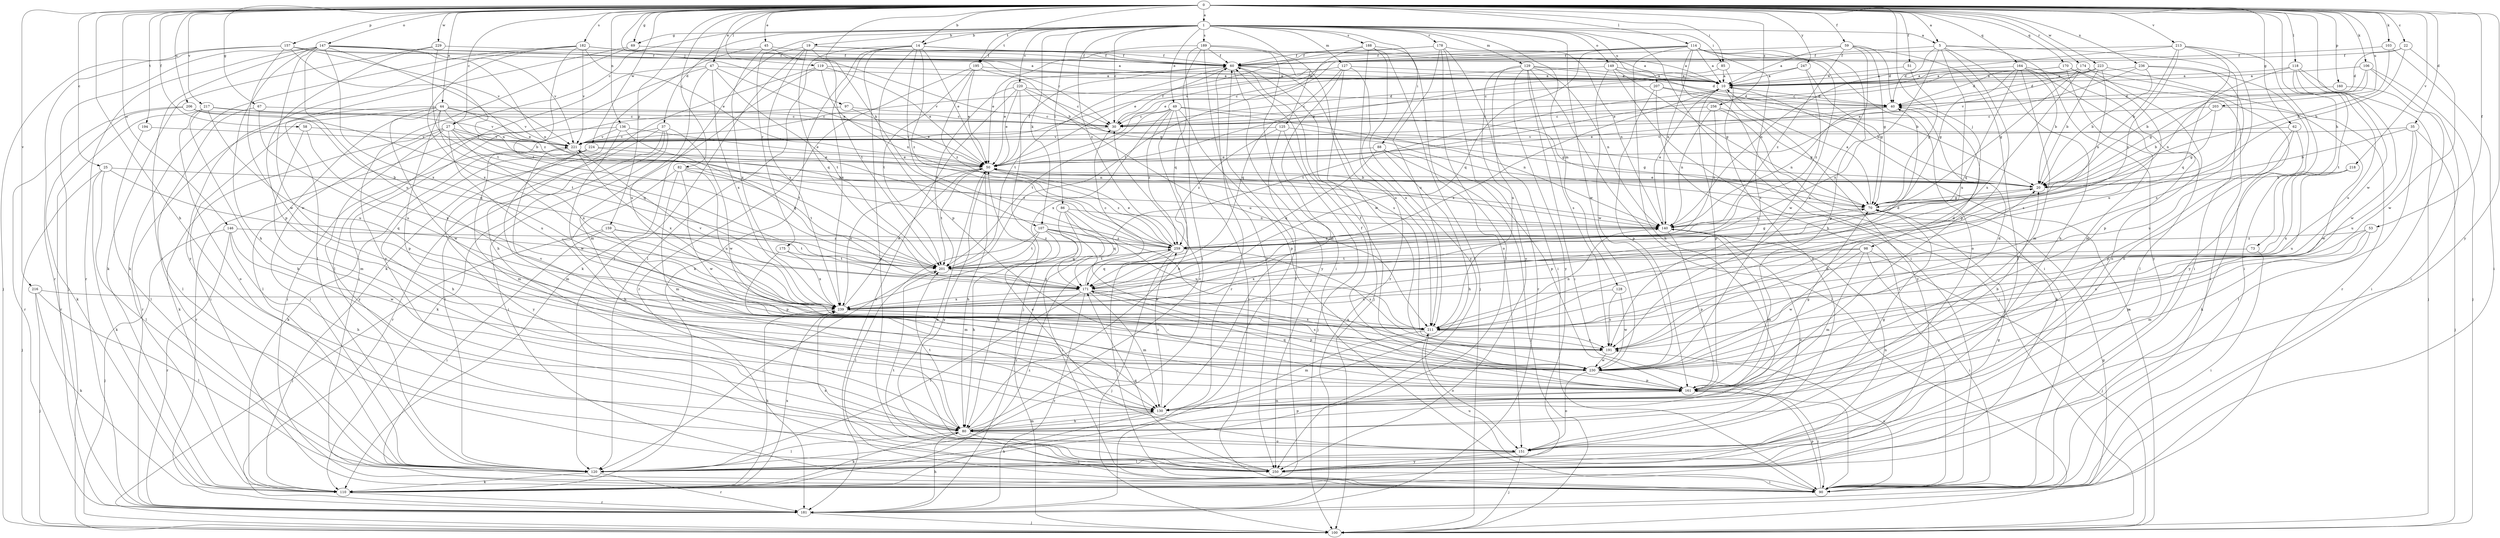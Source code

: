 strict digraph  {
0;
1;
5;
10;
14;
19;
20;
22;
25;
27;
30;
35;
37;
40;
44;
45;
47;
49;
50;
51;
53;
58;
59;
60;
62;
67;
69;
70;
73;
80;
82;
85;
86;
88;
90;
97;
98;
100;
103;
106;
107;
110;
114;
118;
119;
120;
125;
127;
128;
129;
130;
136;
140;
146;
147;
149;
151;
157;
159;
160;
161;
164;
170;
171;
174;
175;
178;
181;
182;
188;
189;
191;
194;
195;
201;
203;
206;
207;
211;
213;
216;
217;
218;
220;
221;
223;
224;
229;
230;
236;
239;
247;
250;
256;
259;
0 -> 1  [label=a];
0 -> 5  [label=a];
0 -> 14  [label=b];
0 -> 22  [label=c];
0 -> 25  [label=c];
0 -> 27  [label=c];
0 -> 35  [label=d];
0 -> 44  [label=e];
0 -> 45  [label=e];
0 -> 47  [label=e];
0 -> 51  [label=f];
0 -> 53  [label=f];
0 -> 58  [label=f];
0 -> 59  [label=f];
0 -> 62  [label=g];
0 -> 67  [label=g];
0 -> 69  [label=g];
0 -> 73  [label=h];
0 -> 80  [label=h];
0 -> 82  [label=i];
0 -> 85  [label=i];
0 -> 97  [label=j];
0 -> 98  [label=j];
0 -> 103  [label=k];
0 -> 106  [label=k];
0 -> 107  [label=k];
0 -> 114  [label=l];
0 -> 118  [label=l];
0 -> 119  [label=l];
0 -> 136  [label=n];
0 -> 146  [label=o];
0 -> 147  [label=o];
0 -> 157  [label=p];
0 -> 159  [label=p];
0 -> 160  [label=p];
0 -> 164  [label=q];
0 -> 170  [label=q];
0 -> 174  [label=r];
0 -> 182  [label=s];
0 -> 194  [label=t];
0 -> 195  [label=t];
0 -> 203  [label=u];
0 -> 206  [label=u];
0 -> 213  [label=v];
0 -> 216  [label=v];
0 -> 217  [label=v];
0 -> 218  [label=v];
0 -> 223  [label=w];
0 -> 224  [label=w];
0 -> 229  [label=w];
0 -> 230  [label=w];
0 -> 236  [label=x];
0 -> 247  [label=y];
0 -> 250  [label=y];
0 -> 256  [label=z];
1 -> 5  [label=a];
1 -> 14  [label=b];
1 -> 19  [label=b];
1 -> 27  [label=c];
1 -> 30  [label=c];
1 -> 37  [label=d];
1 -> 49  [label=e];
1 -> 69  [label=g];
1 -> 85  [label=i];
1 -> 86  [label=i];
1 -> 88  [label=i];
1 -> 90  [label=i];
1 -> 107  [label=k];
1 -> 125  [label=m];
1 -> 127  [label=m];
1 -> 128  [label=m];
1 -> 129  [label=m];
1 -> 149  [label=o];
1 -> 175  [label=r];
1 -> 178  [label=r];
1 -> 188  [label=s];
1 -> 189  [label=s];
1 -> 195  [label=t];
1 -> 207  [label=u];
1 -> 220  [label=v];
1 -> 230  [label=w];
1 -> 259  [label=z];
5 -> 60  [label=f];
5 -> 80  [label=h];
5 -> 90  [label=i];
5 -> 140  [label=n];
5 -> 161  [label=p];
5 -> 211  [label=u];
5 -> 239  [label=x];
5 -> 250  [label=y];
10 -> 40  [label=d];
10 -> 161  [label=p];
10 -> 201  [label=t];
10 -> 239  [label=x];
10 -> 250  [label=y];
14 -> 10  [label=a];
14 -> 50  [label=e];
14 -> 60  [label=f];
14 -> 110  [label=k];
14 -> 120  [label=l];
14 -> 161  [label=p];
14 -> 191  [label=s];
14 -> 239  [label=x];
14 -> 250  [label=y];
14 -> 259  [label=z];
19 -> 10  [label=a];
19 -> 60  [label=f];
19 -> 110  [label=k];
19 -> 120  [label=l];
19 -> 171  [label=q];
19 -> 201  [label=t];
19 -> 239  [label=x];
20 -> 50  [label=e];
20 -> 70  [label=g];
22 -> 20  [label=b];
22 -> 40  [label=d];
22 -> 60  [label=f];
22 -> 230  [label=w];
25 -> 20  [label=b];
25 -> 100  [label=j];
25 -> 110  [label=k];
25 -> 120  [label=l];
25 -> 171  [label=q];
27 -> 110  [label=k];
27 -> 120  [label=l];
27 -> 140  [label=n];
27 -> 201  [label=t];
27 -> 211  [label=u];
27 -> 221  [label=v];
27 -> 239  [label=x];
27 -> 250  [label=y];
30 -> 60  [label=f];
30 -> 221  [label=v];
35 -> 20  [label=b];
35 -> 100  [label=j];
35 -> 120  [label=l];
35 -> 211  [label=u];
35 -> 221  [label=v];
37 -> 90  [label=i];
37 -> 110  [label=k];
37 -> 120  [label=l];
37 -> 181  [label=r];
37 -> 221  [label=v];
37 -> 230  [label=w];
40 -> 30  [label=c];
40 -> 50  [label=e];
40 -> 140  [label=n];
44 -> 20  [label=b];
44 -> 30  [label=c];
44 -> 50  [label=e];
44 -> 90  [label=i];
44 -> 120  [label=l];
44 -> 161  [label=p];
44 -> 171  [label=q];
44 -> 181  [label=r];
44 -> 221  [label=v];
44 -> 230  [label=w];
45 -> 20  [label=b];
45 -> 60  [label=f];
45 -> 110  [label=k];
45 -> 239  [label=x];
47 -> 10  [label=a];
47 -> 50  [label=e];
47 -> 90  [label=i];
47 -> 120  [label=l];
47 -> 201  [label=t];
47 -> 211  [label=u];
47 -> 239  [label=x];
49 -> 30  [label=c];
49 -> 70  [label=g];
49 -> 80  [label=h];
49 -> 90  [label=i];
49 -> 140  [label=n];
49 -> 161  [label=p];
49 -> 201  [label=t];
49 -> 239  [label=x];
49 -> 259  [label=z];
50 -> 20  [label=b];
50 -> 60  [label=f];
50 -> 80  [label=h];
50 -> 201  [label=t];
50 -> 239  [label=x];
50 -> 250  [label=y];
50 -> 259  [label=z];
51 -> 10  [label=a];
51 -> 70  [label=g];
53 -> 130  [label=m];
53 -> 161  [label=p];
53 -> 191  [label=s];
53 -> 259  [label=z];
58 -> 130  [label=m];
58 -> 221  [label=v];
58 -> 239  [label=x];
59 -> 10  [label=a];
59 -> 40  [label=d];
59 -> 60  [label=f];
59 -> 70  [label=g];
59 -> 120  [label=l];
59 -> 191  [label=s];
59 -> 259  [label=z];
60 -> 10  [label=a];
60 -> 50  [label=e];
60 -> 181  [label=r];
60 -> 191  [label=s];
60 -> 201  [label=t];
60 -> 211  [label=u];
60 -> 250  [label=y];
62 -> 110  [label=k];
62 -> 161  [label=p];
62 -> 211  [label=u];
62 -> 221  [label=v];
67 -> 30  [label=c];
67 -> 120  [label=l];
67 -> 211  [label=u];
69 -> 60  [label=f];
69 -> 120  [label=l];
69 -> 250  [label=y];
70 -> 10  [label=a];
70 -> 140  [label=n];
73 -> 90  [label=i];
73 -> 201  [label=t];
80 -> 30  [label=c];
80 -> 70  [label=g];
80 -> 90  [label=i];
80 -> 110  [label=k];
80 -> 120  [label=l];
80 -> 130  [label=m];
80 -> 151  [label=o];
80 -> 161  [label=p];
80 -> 201  [label=t];
82 -> 20  [label=b];
82 -> 80  [label=h];
82 -> 130  [label=m];
82 -> 201  [label=t];
82 -> 211  [label=u];
82 -> 230  [label=w];
85 -> 10  [label=a];
85 -> 50  [label=e];
85 -> 151  [label=o];
86 -> 80  [label=h];
86 -> 90  [label=i];
86 -> 140  [label=n];
86 -> 171  [label=q];
86 -> 181  [label=r];
88 -> 50  [label=e];
88 -> 80  [label=h];
88 -> 100  [label=j];
88 -> 161  [label=p];
88 -> 171  [label=q];
90 -> 161  [label=p];
90 -> 191  [label=s];
90 -> 211  [label=u];
97 -> 30  [label=c];
97 -> 50  [label=e];
97 -> 90  [label=i];
98 -> 90  [label=i];
98 -> 100  [label=j];
98 -> 130  [label=m];
98 -> 201  [label=t];
98 -> 230  [label=w];
98 -> 239  [label=x];
100 -> 10  [label=a];
103 -> 20  [label=b];
103 -> 60  [label=f];
103 -> 90  [label=i];
106 -> 10  [label=a];
106 -> 20  [label=b];
106 -> 70  [label=g];
106 -> 90  [label=i];
106 -> 100  [label=j];
107 -> 80  [label=h];
107 -> 90  [label=i];
107 -> 171  [label=q];
107 -> 201  [label=t];
107 -> 211  [label=u];
107 -> 230  [label=w];
107 -> 259  [label=z];
110 -> 60  [label=f];
110 -> 181  [label=r];
110 -> 239  [label=x];
110 -> 259  [label=z];
114 -> 10  [label=a];
114 -> 50  [label=e];
114 -> 60  [label=f];
114 -> 80  [label=h];
114 -> 90  [label=i];
114 -> 140  [label=n];
114 -> 151  [label=o];
114 -> 161  [label=p];
114 -> 171  [label=q];
114 -> 191  [label=s];
114 -> 221  [label=v];
114 -> 230  [label=w];
118 -> 10  [label=a];
118 -> 100  [label=j];
118 -> 140  [label=n];
118 -> 201  [label=t];
118 -> 211  [label=u];
118 -> 230  [label=w];
119 -> 10  [label=a];
119 -> 50  [label=e];
119 -> 80  [label=h];
119 -> 130  [label=m];
119 -> 140  [label=n];
120 -> 110  [label=k];
120 -> 181  [label=r];
125 -> 70  [label=g];
125 -> 100  [label=j];
125 -> 120  [label=l];
125 -> 221  [label=v];
125 -> 259  [label=z];
127 -> 10  [label=a];
127 -> 100  [label=j];
127 -> 130  [label=m];
127 -> 171  [label=q];
127 -> 211  [label=u];
127 -> 221  [label=v];
128 -> 191  [label=s];
128 -> 230  [label=w];
128 -> 239  [label=x];
129 -> 10  [label=a];
129 -> 40  [label=d];
129 -> 90  [label=i];
129 -> 100  [label=j];
129 -> 140  [label=n];
129 -> 181  [label=r];
129 -> 191  [label=s];
129 -> 211  [label=u];
129 -> 250  [label=y];
130 -> 80  [label=h];
130 -> 110  [label=k];
130 -> 259  [label=z];
136 -> 50  [label=e];
136 -> 171  [label=q];
136 -> 181  [label=r];
136 -> 221  [label=v];
136 -> 230  [label=w];
140 -> 10  [label=a];
140 -> 130  [label=m];
140 -> 151  [label=o];
140 -> 161  [label=p];
140 -> 259  [label=z];
146 -> 80  [label=h];
146 -> 100  [label=j];
146 -> 181  [label=r];
146 -> 230  [label=w];
146 -> 259  [label=z];
147 -> 10  [label=a];
147 -> 60  [label=f];
147 -> 80  [label=h];
147 -> 100  [label=j];
147 -> 120  [label=l];
147 -> 140  [label=n];
147 -> 181  [label=r];
147 -> 211  [label=u];
147 -> 221  [label=v];
147 -> 230  [label=w];
147 -> 239  [label=x];
147 -> 259  [label=z];
149 -> 10  [label=a];
149 -> 20  [label=b];
149 -> 30  [label=c];
149 -> 70  [label=g];
149 -> 100  [label=j];
149 -> 230  [label=w];
151 -> 50  [label=e];
151 -> 100  [label=j];
151 -> 120  [label=l];
151 -> 250  [label=y];
157 -> 30  [label=c];
157 -> 60  [label=f];
157 -> 100  [label=j];
157 -> 140  [label=n];
157 -> 181  [label=r];
157 -> 221  [label=v];
157 -> 230  [label=w];
159 -> 90  [label=i];
159 -> 100  [label=j];
159 -> 161  [label=p];
159 -> 201  [label=t];
159 -> 259  [label=z];
160 -> 40  [label=d];
160 -> 90  [label=i];
161 -> 20  [label=b];
161 -> 60  [label=f];
161 -> 70  [label=g];
161 -> 90  [label=i];
161 -> 130  [label=m];
161 -> 171  [label=q];
164 -> 10  [label=a];
164 -> 20  [label=b];
164 -> 70  [label=g];
164 -> 120  [label=l];
164 -> 130  [label=m];
164 -> 151  [label=o];
164 -> 171  [label=q];
170 -> 10  [label=a];
170 -> 30  [label=c];
170 -> 90  [label=i];
170 -> 130  [label=m];
170 -> 191  [label=s];
171 -> 30  [label=c];
171 -> 120  [label=l];
171 -> 130  [label=m];
171 -> 161  [label=p];
171 -> 181  [label=r];
171 -> 191  [label=s];
171 -> 239  [label=x];
174 -> 10  [label=a];
174 -> 40  [label=d];
174 -> 50  [label=e];
174 -> 70  [label=g];
174 -> 151  [label=o];
174 -> 161  [label=p];
174 -> 239  [label=x];
175 -> 130  [label=m];
175 -> 201  [label=t];
175 -> 239  [label=x];
178 -> 50  [label=e];
178 -> 60  [label=f];
178 -> 90  [label=i];
178 -> 120  [label=l];
178 -> 140  [label=n];
178 -> 211  [label=u];
178 -> 250  [label=y];
181 -> 70  [label=g];
181 -> 80  [label=h];
181 -> 100  [label=j];
182 -> 10  [label=a];
182 -> 50  [label=e];
182 -> 60  [label=f];
182 -> 110  [label=k];
182 -> 201  [label=t];
182 -> 221  [label=v];
182 -> 239  [label=x];
182 -> 250  [label=y];
188 -> 60  [label=f];
188 -> 100  [label=j];
188 -> 151  [label=o];
188 -> 181  [label=r];
188 -> 201  [label=t];
188 -> 250  [label=y];
189 -> 50  [label=e];
189 -> 60  [label=f];
189 -> 90  [label=i];
189 -> 120  [label=l];
189 -> 171  [label=q];
189 -> 230  [label=w];
189 -> 250  [label=y];
191 -> 20  [label=b];
191 -> 230  [label=w];
194 -> 120  [label=l];
194 -> 221  [label=v];
195 -> 10  [label=a];
195 -> 50  [label=e];
195 -> 70  [label=g];
195 -> 181  [label=r];
195 -> 201  [label=t];
195 -> 259  [label=z];
201 -> 20  [label=b];
201 -> 120  [label=l];
201 -> 171  [label=q];
203 -> 20  [label=b];
203 -> 30  [label=c];
203 -> 70  [label=g];
203 -> 230  [label=w];
206 -> 30  [label=c];
206 -> 110  [label=k];
206 -> 171  [label=q];
206 -> 181  [label=r];
206 -> 201  [label=t];
207 -> 20  [label=b];
207 -> 30  [label=c];
207 -> 40  [label=d];
207 -> 90  [label=i];
207 -> 161  [label=p];
211 -> 40  [label=d];
211 -> 130  [label=m];
211 -> 140  [label=n];
211 -> 151  [label=o];
211 -> 191  [label=s];
213 -> 20  [label=b];
213 -> 40  [label=d];
213 -> 60  [label=f];
213 -> 90  [label=i];
213 -> 171  [label=q];
213 -> 191  [label=s];
213 -> 259  [label=z];
216 -> 100  [label=j];
216 -> 110  [label=k];
216 -> 120  [label=l];
216 -> 239  [label=x];
217 -> 30  [label=c];
217 -> 80  [label=h];
217 -> 151  [label=o];
217 -> 181  [label=r];
217 -> 211  [label=u];
217 -> 221  [label=v];
218 -> 20  [label=b];
218 -> 211  [label=u];
218 -> 239  [label=x];
220 -> 30  [label=c];
220 -> 40  [label=d];
220 -> 50  [label=e];
220 -> 100  [label=j];
220 -> 181  [label=r];
220 -> 201  [label=t];
220 -> 211  [label=u];
221 -> 50  [label=e];
221 -> 110  [label=k];
221 -> 130  [label=m];
221 -> 239  [label=x];
223 -> 10  [label=a];
223 -> 20  [label=b];
223 -> 40  [label=d];
223 -> 140  [label=n];
223 -> 181  [label=r];
223 -> 221  [label=v];
224 -> 50  [label=e];
224 -> 80  [label=h];
224 -> 130  [label=m];
224 -> 250  [label=y];
224 -> 259  [label=z];
229 -> 60  [label=f];
229 -> 110  [label=k];
229 -> 161  [label=p];
229 -> 201  [label=t];
230 -> 40  [label=d];
230 -> 60  [label=f];
230 -> 151  [label=o];
230 -> 161  [label=p];
230 -> 221  [label=v];
236 -> 10  [label=a];
236 -> 20  [label=b];
236 -> 50  [label=e];
236 -> 211  [label=u];
236 -> 250  [label=y];
239 -> 40  [label=d];
239 -> 50  [label=e];
239 -> 110  [label=k];
239 -> 191  [label=s];
239 -> 211  [label=u];
239 -> 221  [label=v];
247 -> 10  [label=a];
247 -> 30  [label=c];
247 -> 70  [label=g];
247 -> 259  [label=z];
250 -> 50  [label=e];
250 -> 70  [label=g];
250 -> 90  [label=i];
250 -> 140  [label=n];
250 -> 171  [label=q];
250 -> 201  [label=t];
250 -> 239  [label=x];
256 -> 30  [label=c];
256 -> 70  [label=g];
256 -> 110  [label=k];
256 -> 140  [label=n];
256 -> 259  [label=z];
259 -> 50  [label=e];
259 -> 70  [label=g];
259 -> 90  [label=i];
259 -> 100  [label=j];
259 -> 171  [label=q];
259 -> 191  [label=s];
259 -> 201  [label=t];
}
